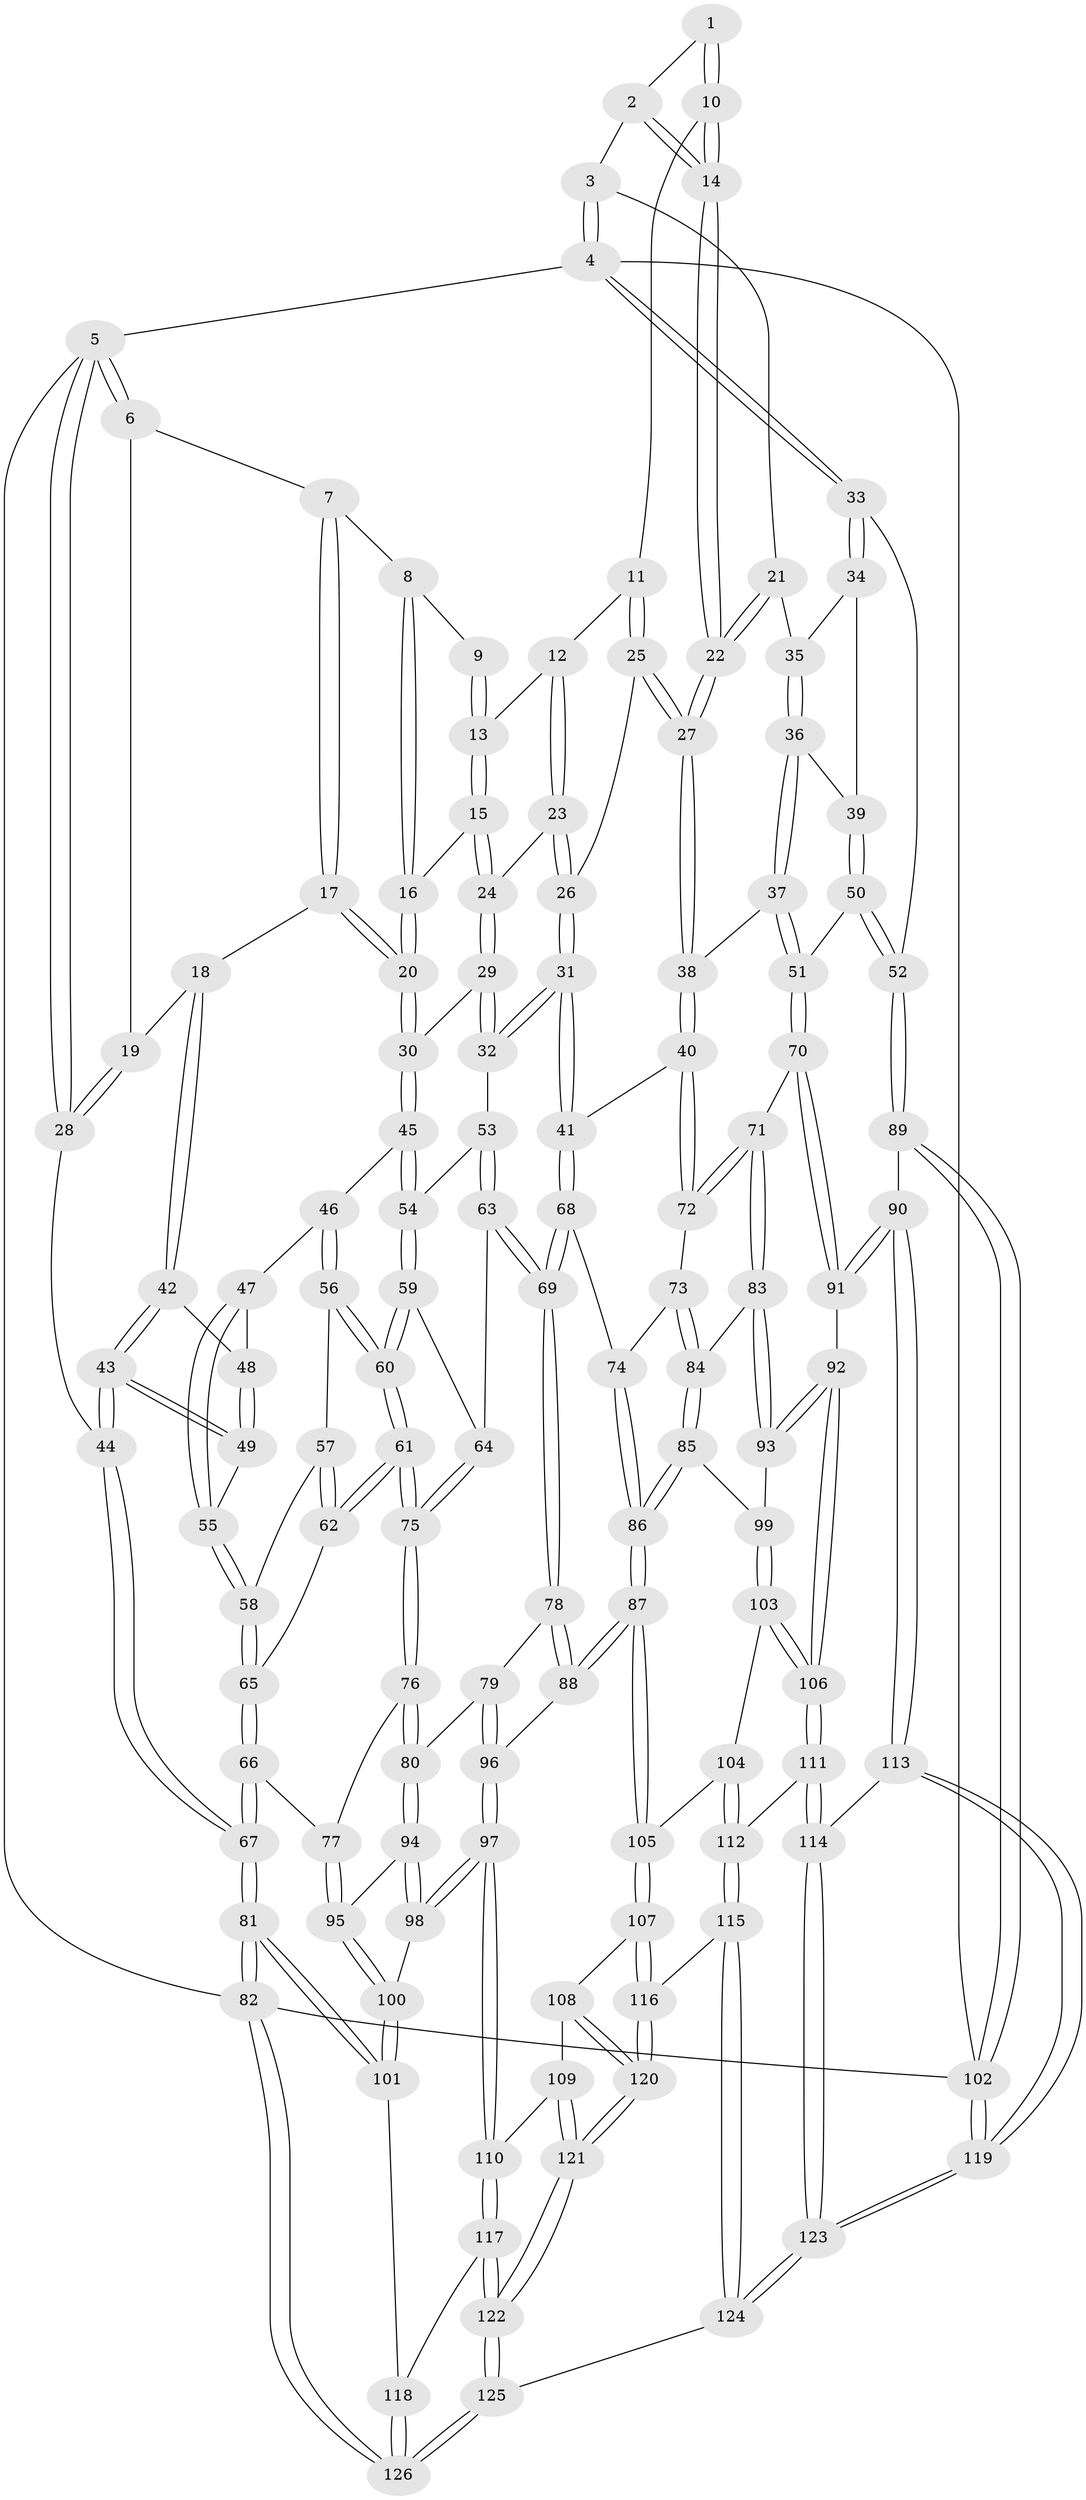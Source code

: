 // coarse degree distribution, {2: 0.031746031746031744, 4: 0.5714285714285714, 3: 0.3492063492063492, 6: 0.015873015873015872, 5: 0.031746031746031744}
// Generated by graph-tools (version 1.1) at 2025/38/03/04/25 23:38:26]
// undirected, 126 vertices, 312 edges
graph export_dot {
  node [color=gray90,style=filled];
  1 [pos="+0.5348153106345418+0"];
  2 [pos="+0.9293479965386752+0"];
  3 [pos="+1+0"];
  4 [pos="+1+0"];
  5 [pos="+0+0"];
  6 [pos="+0.15152216970039425+0"];
  7 [pos="+0.2343793502275505+0"];
  8 [pos="+0.292135633941042+0"];
  9 [pos="+0.45304868356645017+0"];
  10 [pos="+0.6423244608091186+0.0649295097277728"];
  11 [pos="+0.5263858810853386+0.07043102542081903"];
  12 [pos="+0.5237286688714845+0.06775548950572868"];
  13 [pos="+0.490447165260338+0.026684902293311573"];
  14 [pos="+0.6823492699159437+0.0980515661329204"];
  15 [pos="+0.3995904144467574+0.13757900882695392"];
  16 [pos="+0.35995848830545923+0.12201832782158732"];
  17 [pos="+0.17288979321720854+0.11289633373376282"];
  18 [pos="+0.15221648192160525+0.12477236121570452"];
  19 [pos="+0.029694911474837778+0.09133617918094013"];
  20 [pos="+0.25543953236429856+0.17049791174617712"];
  21 [pos="+0.8163522471990065+0.13107243705114313"];
  22 [pos="+0.6992714147426066+0.15291921549162726"];
  23 [pos="+0.4580537926941925+0.14960289203153085"];
  24 [pos="+0.40584222862253777+0.14693296848905835"];
  25 [pos="+0.5466023433725443+0.16737580492928705"];
  26 [pos="+0.543616367840714+0.1694076826291393"];
  27 [pos="+0.6804348596280342+0.18616966372869875"];
  28 [pos="+0+0.13335381811182986"];
  29 [pos="+0.4144094125534807+0.21666550348987948"];
  30 [pos="+0.27345023447618066+0.2505104574284569"];
  31 [pos="+0.47060945712764035+0.29528496553780204"];
  32 [pos="+0.4682043428333773+0.29430322570557627"];
  33 [pos="+1+0"];
  34 [pos="+1+0.08920091430706158"];
  35 [pos="+0.8335746862838492+0.14436983809417753"];
  36 [pos="+0.873525574487676+0.21142929380065353"];
  37 [pos="+0.6949003309747008+0.29633311711627064"];
  38 [pos="+0.6855552315039422+0.2887729987865741"];
  39 [pos="+0.8925258805624736+0.23088317507578307"];
  40 [pos="+0.5871318864266284+0.3358408069575628"];
  41 [pos="+0.5093713499632596+0.34326692202803927"];
  42 [pos="+0.13081119580050465+0.16184983377428466"];
  43 [pos="+0+0.27903478336685594"];
  44 [pos="+0+0.27927076317651867"];
  45 [pos="+0.2702482107921066+0.2763016157195877"];
  46 [pos="+0.18929083883313147+0.31026763723363954"];
  47 [pos="+0.18640476172592424+0.30866526596305144"];
  48 [pos="+0.13632346922364194+0.24561753733883399"];
  49 [pos="+0.03163168370099266+0.31325665946786085"];
  50 [pos="+0.9558448158036986+0.4137515055279113"];
  51 [pos="+0.8280384250011018+0.4386364390531626"];
  52 [pos="+1+0.44945636437531344"];
  53 [pos="+0.3519247374681399+0.3255404698676028"];
  54 [pos="+0.2979418273981504+0.3100467295659018"];
  55 [pos="+0.047858610085681375+0.32454416428015576"];
  56 [pos="+0.1873507717724576+0.31991173731337175"];
  57 [pos="+0.17610977656260968+0.3324478341372171"];
  58 [pos="+0.09224304126346235+0.38775245214722304"];
  59 [pos="+0.2778915839232728+0.39446479621141156"];
  60 [pos="+0.2242333071147227+0.4440544758443961"];
  61 [pos="+0.21530101516261269+0.46625067179655383"];
  62 [pos="+0.1414219388299372+0.4273888479745752"];
  63 [pos="+0.3709994300522588+0.4352769731189885"];
  64 [pos="+0.3627289979142426+0.43538928565138146"];
  65 [pos="+0.09993392280416187+0.4179663400381872"];
  66 [pos="+0+0.561509714910129"];
  67 [pos="+0+0.6162027180702899"];
  68 [pos="+0.46336925487137404+0.48780743498422274"];
  69 [pos="+0.46031678546938787+0.4894518856182597"];
  70 [pos="+0.7914669417926513+0.4824506785822949"];
  71 [pos="+0.738036506306296+0.49943057744468605"];
  72 [pos="+0.6400066785545205+0.49690931013149187"];
  73 [pos="+0.5696409789785137+0.5265906822280862"];
  74 [pos="+0.5660522824779438+0.5263681850019493"];
  75 [pos="+0.2249786898702079+0.512308248628978"];
  76 [pos="+0.22433869054860398+0.5279745407173883"];
  77 [pos="+0.09097823185609315+0.5671507813556347"];
  78 [pos="+0.4133572549299497+0.5627292930971246"];
  79 [pos="+0.32248169182081293+0.5796704038408969"];
  80 [pos="+0.2662614586570786+0.5757751197416031"];
  81 [pos="+0+0.7381883682006056"];
  82 [pos="+0+1"];
  83 [pos="+0.655243909896175+0.6422291365985733"];
  84 [pos="+0.6274685582564652+0.6346695247720334"];
  85 [pos="+0.550206320331575+0.6800001940572099"];
  86 [pos="+0.5298037027408129+0.6823056318242727"];
  87 [pos="+0.4942784006393713+0.7005349611682621"];
  88 [pos="+0.44357560324399925+0.6419297185221741"];
  89 [pos="+1+0.5932232645401814"];
  90 [pos="+0.8953136975988466+0.7289398390722576"];
  91 [pos="+0.8041099200956139+0.6969193845894535"];
  92 [pos="+0.7477121261390773+0.7254191865879807"];
  93 [pos="+0.6827344822107055+0.6814272262956996"];
  94 [pos="+0.2423223525772281+0.6489858244955848"];
  95 [pos="+0.1669175083154954+0.6836681287088631"];
  96 [pos="+0.34772343653778537+0.7133668419680538"];
  97 [pos="+0.3157331201774438+0.7834845046728403"];
  98 [pos="+0.2692421348016449+0.7111657662972876"];
  99 [pos="+0.6113992955488393+0.7201138858848379"];
  100 [pos="+0.11902372037669534+0.7612961292102499"];
  101 [pos="+0.11246554488873974+0.7699493866643828"];
  102 [pos="+1+1"];
  103 [pos="+0.6119309713626696+0.7419023067928455"];
  104 [pos="+0.5936787853190408+0.7645720271897516"];
  105 [pos="+0.48723058201482244+0.758770881815979"];
  106 [pos="+0.7194870376577495+0.7863725628049791"];
  107 [pos="+0.4785228528311665+0.7786108338078864"];
  108 [pos="+0.4694527335661385+0.7837898645172616"];
  109 [pos="+0.3691124703481162+0.8108968470579718"];
  110 [pos="+0.3196810044407833+0.8102052927144978"];
  111 [pos="+0.7015098163190987+0.8564558987140549"];
  112 [pos="+0.6584893125554386+0.8653251609137566"];
  113 [pos="+0.9006531144188921+0.8796433703973022"];
  114 [pos="+0.7393147232822915+0.8919770874303438"];
  115 [pos="+0.6236867226097604+0.8818929838886943"];
  116 [pos="+0.5516763571824005+0.850738924037668"];
  117 [pos="+0.3093735181921129+0.8208803761969187"];
  118 [pos="+0.22481828921246938+0.8682832937591406"];
  119 [pos="+1+1"];
  120 [pos="+0.46866593299676196+0.9500283038906465"];
  121 [pos="+0.4618739435793766+0.9695096436833376"];
  122 [pos="+0.4596864585785112+1"];
  123 [pos="+0.77127667367691+1"];
  124 [pos="+0.5000288603444188+1"];
  125 [pos="+0.46753179417932944+1"];
  126 [pos="+0.11755722752664569+1"];
  1 -- 2;
  1 -- 10;
  1 -- 10;
  2 -- 3;
  2 -- 14;
  2 -- 14;
  3 -- 4;
  3 -- 4;
  3 -- 21;
  4 -- 5;
  4 -- 33;
  4 -- 33;
  4 -- 102;
  5 -- 6;
  5 -- 6;
  5 -- 28;
  5 -- 28;
  5 -- 82;
  6 -- 7;
  6 -- 19;
  7 -- 8;
  7 -- 17;
  7 -- 17;
  8 -- 9;
  8 -- 16;
  8 -- 16;
  9 -- 13;
  9 -- 13;
  10 -- 11;
  10 -- 14;
  10 -- 14;
  11 -- 12;
  11 -- 25;
  11 -- 25;
  12 -- 13;
  12 -- 23;
  12 -- 23;
  13 -- 15;
  13 -- 15;
  14 -- 22;
  14 -- 22;
  15 -- 16;
  15 -- 24;
  15 -- 24;
  16 -- 20;
  16 -- 20;
  17 -- 18;
  17 -- 20;
  17 -- 20;
  18 -- 19;
  18 -- 42;
  18 -- 42;
  19 -- 28;
  19 -- 28;
  20 -- 30;
  20 -- 30;
  21 -- 22;
  21 -- 22;
  21 -- 35;
  22 -- 27;
  22 -- 27;
  23 -- 24;
  23 -- 26;
  23 -- 26;
  24 -- 29;
  24 -- 29;
  25 -- 26;
  25 -- 27;
  25 -- 27;
  26 -- 31;
  26 -- 31;
  27 -- 38;
  27 -- 38;
  28 -- 44;
  29 -- 30;
  29 -- 32;
  29 -- 32;
  30 -- 45;
  30 -- 45;
  31 -- 32;
  31 -- 32;
  31 -- 41;
  31 -- 41;
  32 -- 53;
  33 -- 34;
  33 -- 34;
  33 -- 52;
  34 -- 35;
  34 -- 39;
  35 -- 36;
  35 -- 36;
  36 -- 37;
  36 -- 37;
  36 -- 39;
  37 -- 38;
  37 -- 51;
  37 -- 51;
  38 -- 40;
  38 -- 40;
  39 -- 50;
  39 -- 50;
  40 -- 41;
  40 -- 72;
  40 -- 72;
  41 -- 68;
  41 -- 68;
  42 -- 43;
  42 -- 43;
  42 -- 48;
  43 -- 44;
  43 -- 44;
  43 -- 49;
  43 -- 49;
  44 -- 67;
  44 -- 67;
  45 -- 46;
  45 -- 54;
  45 -- 54;
  46 -- 47;
  46 -- 56;
  46 -- 56;
  47 -- 48;
  47 -- 55;
  47 -- 55;
  48 -- 49;
  48 -- 49;
  49 -- 55;
  50 -- 51;
  50 -- 52;
  50 -- 52;
  51 -- 70;
  51 -- 70;
  52 -- 89;
  52 -- 89;
  53 -- 54;
  53 -- 63;
  53 -- 63;
  54 -- 59;
  54 -- 59;
  55 -- 58;
  55 -- 58;
  56 -- 57;
  56 -- 60;
  56 -- 60;
  57 -- 58;
  57 -- 62;
  57 -- 62;
  58 -- 65;
  58 -- 65;
  59 -- 60;
  59 -- 60;
  59 -- 64;
  60 -- 61;
  60 -- 61;
  61 -- 62;
  61 -- 62;
  61 -- 75;
  61 -- 75;
  62 -- 65;
  63 -- 64;
  63 -- 69;
  63 -- 69;
  64 -- 75;
  64 -- 75;
  65 -- 66;
  65 -- 66;
  66 -- 67;
  66 -- 67;
  66 -- 77;
  67 -- 81;
  67 -- 81;
  68 -- 69;
  68 -- 69;
  68 -- 74;
  69 -- 78;
  69 -- 78;
  70 -- 71;
  70 -- 91;
  70 -- 91;
  71 -- 72;
  71 -- 72;
  71 -- 83;
  71 -- 83;
  72 -- 73;
  73 -- 74;
  73 -- 84;
  73 -- 84;
  74 -- 86;
  74 -- 86;
  75 -- 76;
  75 -- 76;
  76 -- 77;
  76 -- 80;
  76 -- 80;
  77 -- 95;
  77 -- 95;
  78 -- 79;
  78 -- 88;
  78 -- 88;
  79 -- 80;
  79 -- 96;
  79 -- 96;
  80 -- 94;
  80 -- 94;
  81 -- 82;
  81 -- 82;
  81 -- 101;
  81 -- 101;
  82 -- 126;
  82 -- 126;
  82 -- 102;
  83 -- 84;
  83 -- 93;
  83 -- 93;
  84 -- 85;
  84 -- 85;
  85 -- 86;
  85 -- 86;
  85 -- 99;
  86 -- 87;
  86 -- 87;
  87 -- 88;
  87 -- 88;
  87 -- 105;
  87 -- 105;
  88 -- 96;
  89 -- 90;
  89 -- 102;
  89 -- 102;
  90 -- 91;
  90 -- 91;
  90 -- 113;
  90 -- 113;
  91 -- 92;
  92 -- 93;
  92 -- 93;
  92 -- 106;
  92 -- 106;
  93 -- 99;
  94 -- 95;
  94 -- 98;
  94 -- 98;
  95 -- 100;
  95 -- 100;
  96 -- 97;
  96 -- 97;
  97 -- 98;
  97 -- 98;
  97 -- 110;
  97 -- 110;
  98 -- 100;
  99 -- 103;
  99 -- 103;
  100 -- 101;
  100 -- 101;
  101 -- 118;
  102 -- 119;
  102 -- 119;
  103 -- 104;
  103 -- 106;
  103 -- 106;
  104 -- 105;
  104 -- 112;
  104 -- 112;
  105 -- 107;
  105 -- 107;
  106 -- 111;
  106 -- 111;
  107 -- 108;
  107 -- 116;
  107 -- 116;
  108 -- 109;
  108 -- 120;
  108 -- 120;
  109 -- 110;
  109 -- 121;
  109 -- 121;
  110 -- 117;
  110 -- 117;
  111 -- 112;
  111 -- 114;
  111 -- 114;
  112 -- 115;
  112 -- 115;
  113 -- 114;
  113 -- 119;
  113 -- 119;
  114 -- 123;
  114 -- 123;
  115 -- 116;
  115 -- 124;
  115 -- 124;
  116 -- 120;
  116 -- 120;
  117 -- 118;
  117 -- 122;
  117 -- 122;
  118 -- 126;
  118 -- 126;
  119 -- 123;
  119 -- 123;
  120 -- 121;
  120 -- 121;
  121 -- 122;
  121 -- 122;
  122 -- 125;
  122 -- 125;
  123 -- 124;
  123 -- 124;
  124 -- 125;
  125 -- 126;
  125 -- 126;
}
